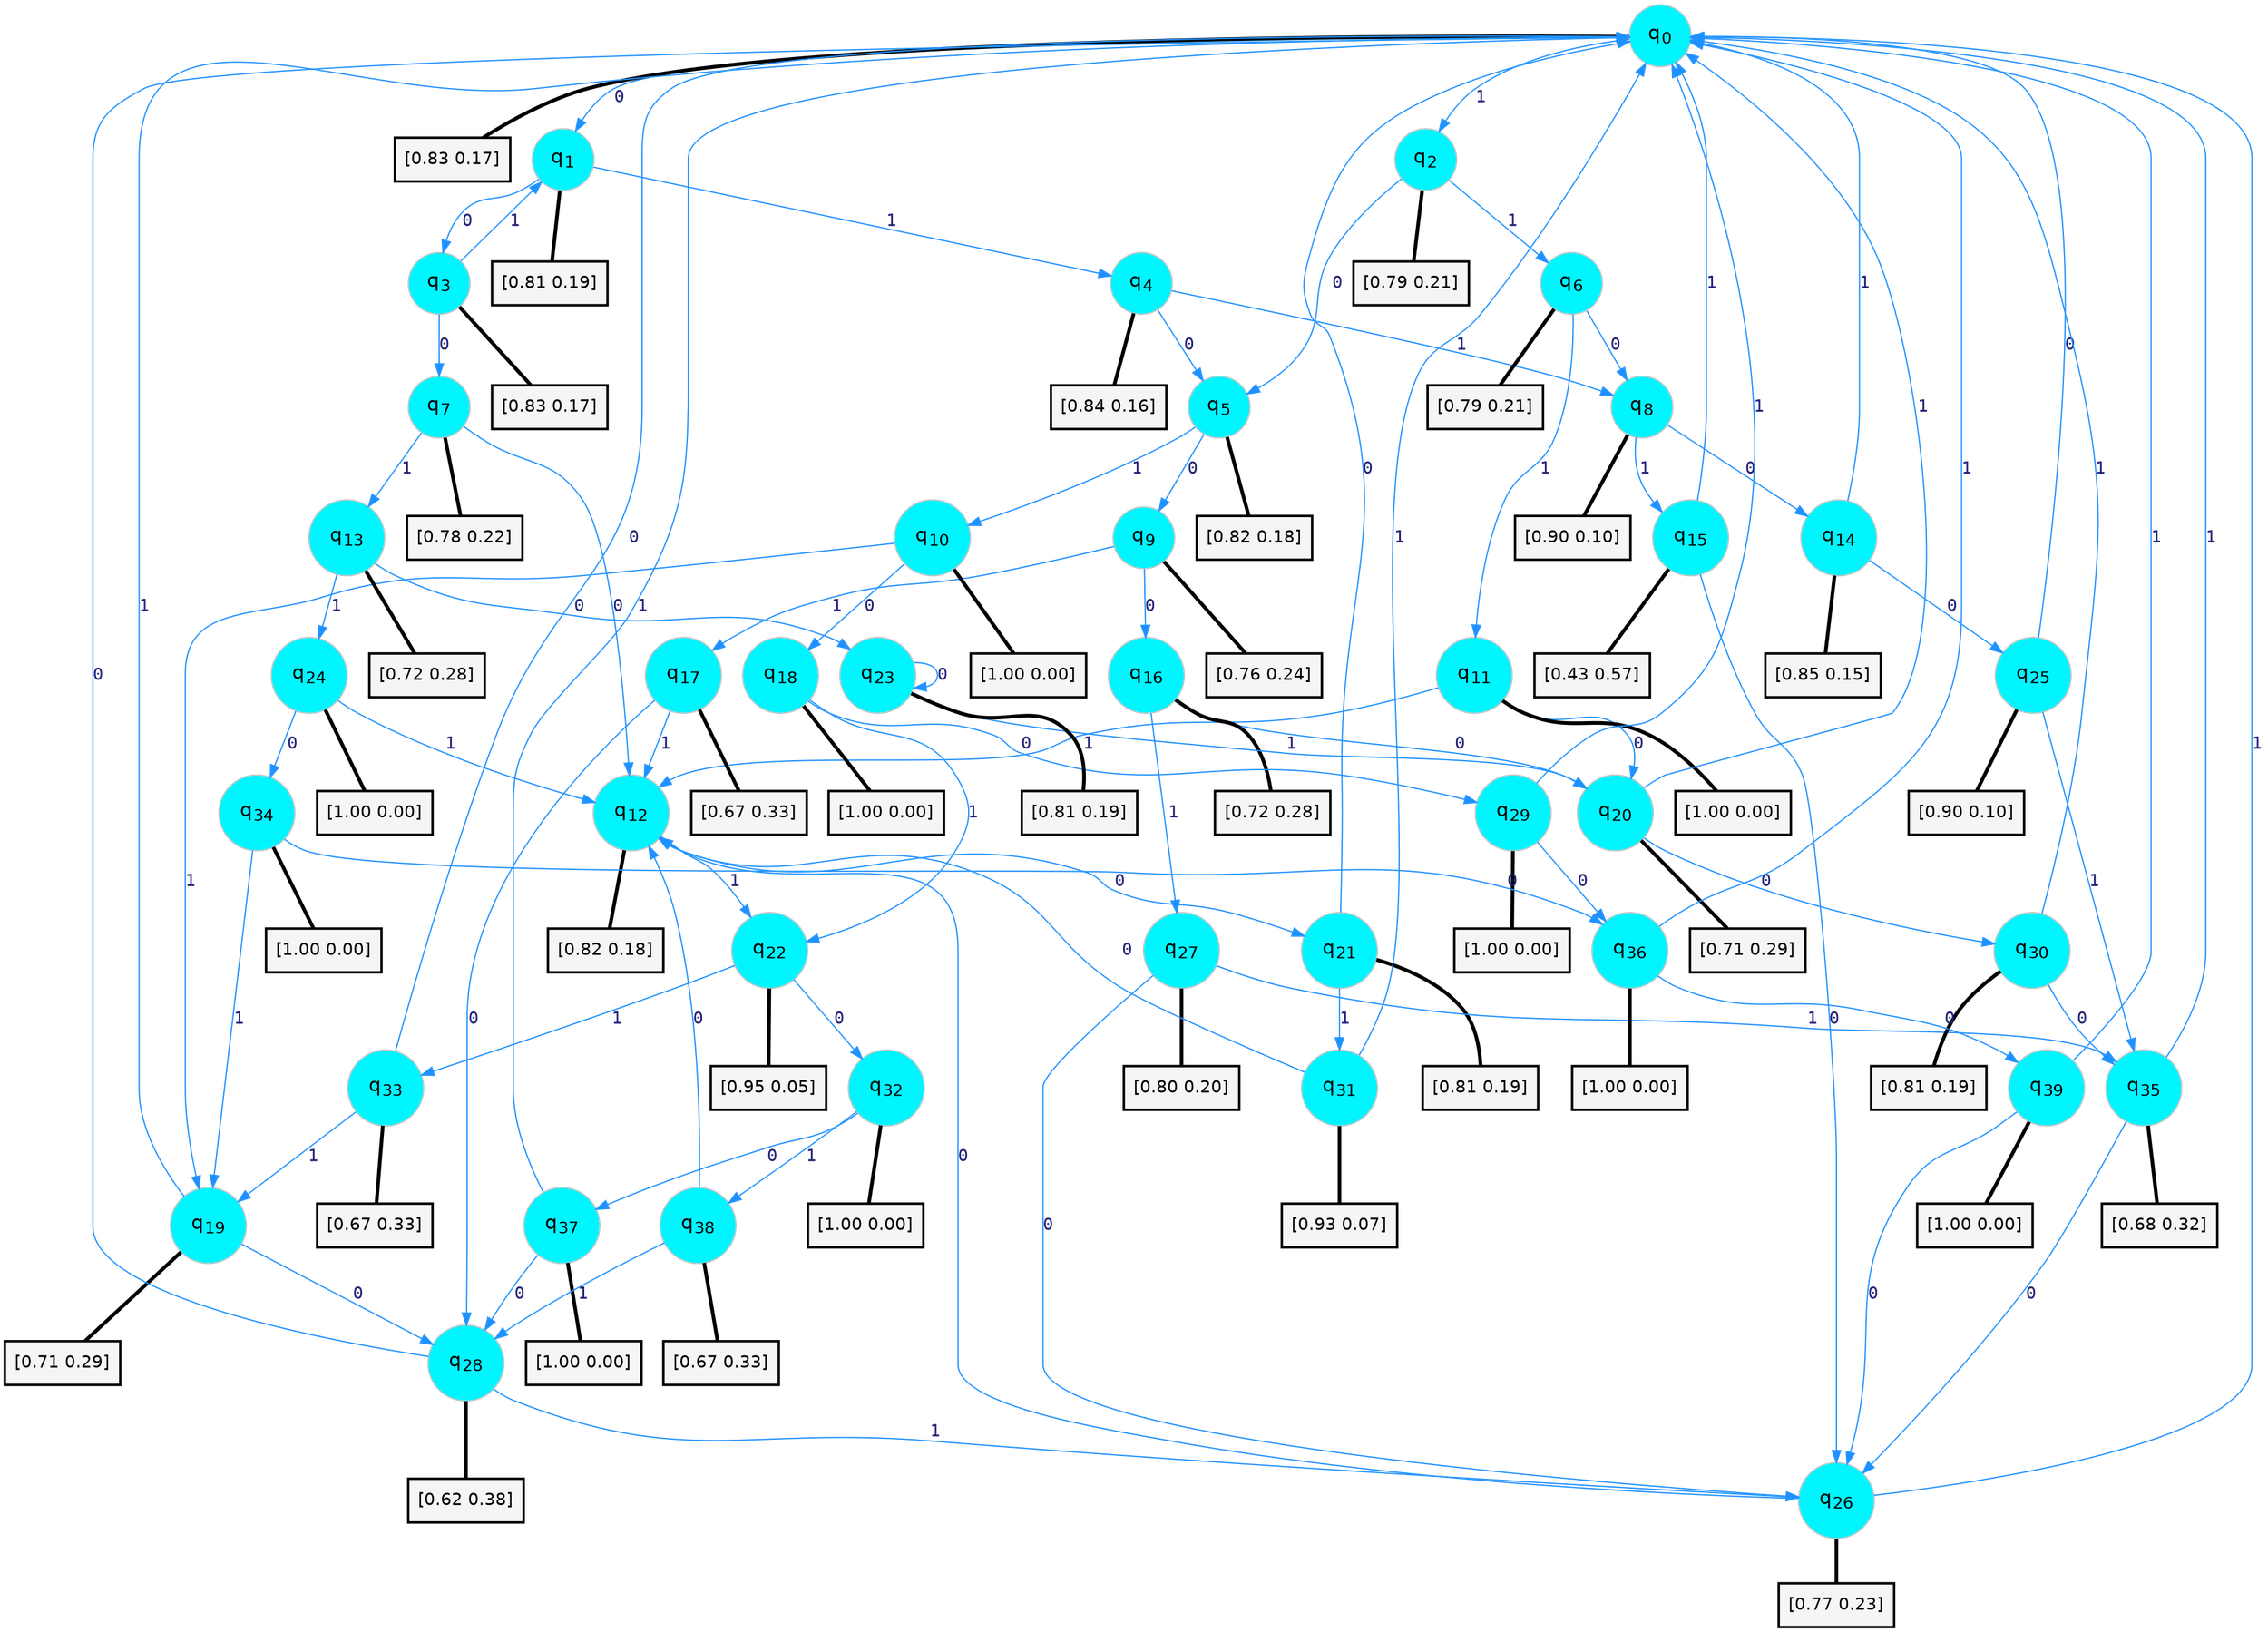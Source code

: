 digraph G {
graph [
bgcolor=transparent, dpi=300, rankdir=TD, size="40,25"];
node [
color=gray, fillcolor=turquoise1, fontcolor=black, fontname=Helvetica, fontsize=16, fontweight=bold, shape=circle, style=filled];
edge [
arrowsize=1, color=dodgerblue1, fontcolor=midnightblue, fontname=courier, fontweight=bold, penwidth=1, style=solid, weight=20];
0[label=<q<SUB>0</SUB>>];
1[label=<q<SUB>1</SUB>>];
2[label=<q<SUB>2</SUB>>];
3[label=<q<SUB>3</SUB>>];
4[label=<q<SUB>4</SUB>>];
5[label=<q<SUB>5</SUB>>];
6[label=<q<SUB>6</SUB>>];
7[label=<q<SUB>7</SUB>>];
8[label=<q<SUB>8</SUB>>];
9[label=<q<SUB>9</SUB>>];
10[label=<q<SUB>10</SUB>>];
11[label=<q<SUB>11</SUB>>];
12[label=<q<SUB>12</SUB>>];
13[label=<q<SUB>13</SUB>>];
14[label=<q<SUB>14</SUB>>];
15[label=<q<SUB>15</SUB>>];
16[label=<q<SUB>16</SUB>>];
17[label=<q<SUB>17</SUB>>];
18[label=<q<SUB>18</SUB>>];
19[label=<q<SUB>19</SUB>>];
20[label=<q<SUB>20</SUB>>];
21[label=<q<SUB>21</SUB>>];
22[label=<q<SUB>22</SUB>>];
23[label=<q<SUB>23</SUB>>];
24[label=<q<SUB>24</SUB>>];
25[label=<q<SUB>25</SUB>>];
26[label=<q<SUB>26</SUB>>];
27[label=<q<SUB>27</SUB>>];
28[label=<q<SUB>28</SUB>>];
29[label=<q<SUB>29</SUB>>];
30[label=<q<SUB>30</SUB>>];
31[label=<q<SUB>31</SUB>>];
32[label=<q<SUB>32</SUB>>];
33[label=<q<SUB>33</SUB>>];
34[label=<q<SUB>34</SUB>>];
35[label=<q<SUB>35</SUB>>];
36[label=<q<SUB>36</SUB>>];
37[label=<q<SUB>37</SUB>>];
38[label=<q<SUB>38</SUB>>];
39[label=<q<SUB>39</SUB>>];
40[label="[0.83 0.17]", shape=box,fontcolor=black, fontname=Helvetica, fontsize=14, penwidth=2, fillcolor=whitesmoke,color=black];
41[label="[0.81 0.19]", shape=box,fontcolor=black, fontname=Helvetica, fontsize=14, penwidth=2, fillcolor=whitesmoke,color=black];
42[label="[0.79 0.21]", shape=box,fontcolor=black, fontname=Helvetica, fontsize=14, penwidth=2, fillcolor=whitesmoke,color=black];
43[label="[0.83 0.17]", shape=box,fontcolor=black, fontname=Helvetica, fontsize=14, penwidth=2, fillcolor=whitesmoke,color=black];
44[label="[0.84 0.16]", shape=box,fontcolor=black, fontname=Helvetica, fontsize=14, penwidth=2, fillcolor=whitesmoke,color=black];
45[label="[0.82 0.18]", shape=box,fontcolor=black, fontname=Helvetica, fontsize=14, penwidth=2, fillcolor=whitesmoke,color=black];
46[label="[0.79 0.21]", shape=box,fontcolor=black, fontname=Helvetica, fontsize=14, penwidth=2, fillcolor=whitesmoke,color=black];
47[label="[0.78 0.22]", shape=box,fontcolor=black, fontname=Helvetica, fontsize=14, penwidth=2, fillcolor=whitesmoke,color=black];
48[label="[0.90 0.10]", shape=box,fontcolor=black, fontname=Helvetica, fontsize=14, penwidth=2, fillcolor=whitesmoke,color=black];
49[label="[0.76 0.24]", shape=box,fontcolor=black, fontname=Helvetica, fontsize=14, penwidth=2, fillcolor=whitesmoke,color=black];
50[label="[1.00 0.00]", shape=box,fontcolor=black, fontname=Helvetica, fontsize=14, penwidth=2, fillcolor=whitesmoke,color=black];
51[label="[1.00 0.00]", shape=box,fontcolor=black, fontname=Helvetica, fontsize=14, penwidth=2, fillcolor=whitesmoke,color=black];
52[label="[0.82 0.18]", shape=box,fontcolor=black, fontname=Helvetica, fontsize=14, penwidth=2, fillcolor=whitesmoke,color=black];
53[label="[0.72 0.28]", shape=box,fontcolor=black, fontname=Helvetica, fontsize=14, penwidth=2, fillcolor=whitesmoke,color=black];
54[label="[0.85 0.15]", shape=box,fontcolor=black, fontname=Helvetica, fontsize=14, penwidth=2, fillcolor=whitesmoke,color=black];
55[label="[0.43 0.57]", shape=box,fontcolor=black, fontname=Helvetica, fontsize=14, penwidth=2, fillcolor=whitesmoke,color=black];
56[label="[0.72 0.28]", shape=box,fontcolor=black, fontname=Helvetica, fontsize=14, penwidth=2, fillcolor=whitesmoke,color=black];
57[label="[0.67 0.33]", shape=box,fontcolor=black, fontname=Helvetica, fontsize=14, penwidth=2, fillcolor=whitesmoke,color=black];
58[label="[1.00 0.00]", shape=box,fontcolor=black, fontname=Helvetica, fontsize=14, penwidth=2, fillcolor=whitesmoke,color=black];
59[label="[0.71 0.29]", shape=box,fontcolor=black, fontname=Helvetica, fontsize=14, penwidth=2, fillcolor=whitesmoke,color=black];
60[label="[0.71 0.29]", shape=box,fontcolor=black, fontname=Helvetica, fontsize=14, penwidth=2, fillcolor=whitesmoke,color=black];
61[label="[0.81 0.19]", shape=box,fontcolor=black, fontname=Helvetica, fontsize=14, penwidth=2, fillcolor=whitesmoke,color=black];
62[label="[0.95 0.05]", shape=box,fontcolor=black, fontname=Helvetica, fontsize=14, penwidth=2, fillcolor=whitesmoke,color=black];
63[label="[0.81 0.19]", shape=box,fontcolor=black, fontname=Helvetica, fontsize=14, penwidth=2, fillcolor=whitesmoke,color=black];
64[label="[1.00 0.00]", shape=box,fontcolor=black, fontname=Helvetica, fontsize=14, penwidth=2, fillcolor=whitesmoke,color=black];
65[label="[0.90 0.10]", shape=box,fontcolor=black, fontname=Helvetica, fontsize=14, penwidth=2, fillcolor=whitesmoke,color=black];
66[label="[0.77 0.23]", shape=box,fontcolor=black, fontname=Helvetica, fontsize=14, penwidth=2, fillcolor=whitesmoke,color=black];
67[label="[0.80 0.20]", shape=box,fontcolor=black, fontname=Helvetica, fontsize=14, penwidth=2, fillcolor=whitesmoke,color=black];
68[label="[0.62 0.38]", shape=box,fontcolor=black, fontname=Helvetica, fontsize=14, penwidth=2, fillcolor=whitesmoke,color=black];
69[label="[1.00 0.00]", shape=box,fontcolor=black, fontname=Helvetica, fontsize=14, penwidth=2, fillcolor=whitesmoke,color=black];
70[label="[0.81 0.19]", shape=box,fontcolor=black, fontname=Helvetica, fontsize=14, penwidth=2, fillcolor=whitesmoke,color=black];
71[label="[0.93 0.07]", shape=box,fontcolor=black, fontname=Helvetica, fontsize=14, penwidth=2, fillcolor=whitesmoke,color=black];
72[label="[1.00 0.00]", shape=box,fontcolor=black, fontname=Helvetica, fontsize=14, penwidth=2, fillcolor=whitesmoke,color=black];
73[label="[0.67 0.33]", shape=box,fontcolor=black, fontname=Helvetica, fontsize=14, penwidth=2, fillcolor=whitesmoke,color=black];
74[label="[1.00 0.00]", shape=box,fontcolor=black, fontname=Helvetica, fontsize=14, penwidth=2, fillcolor=whitesmoke,color=black];
75[label="[0.68 0.32]", shape=box,fontcolor=black, fontname=Helvetica, fontsize=14, penwidth=2, fillcolor=whitesmoke,color=black];
76[label="[1.00 0.00]", shape=box,fontcolor=black, fontname=Helvetica, fontsize=14, penwidth=2, fillcolor=whitesmoke,color=black];
77[label="[1.00 0.00]", shape=box,fontcolor=black, fontname=Helvetica, fontsize=14, penwidth=2, fillcolor=whitesmoke,color=black];
78[label="[0.67 0.33]", shape=box,fontcolor=black, fontname=Helvetica, fontsize=14, penwidth=2, fillcolor=whitesmoke,color=black];
79[label="[1.00 0.00]", shape=box,fontcolor=black, fontname=Helvetica, fontsize=14, penwidth=2, fillcolor=whitesmoke,color=black];
0->1 [label=0];
0->2 [label=1];
0->40 [arrowhead=none, penwidth=3,color=black];
1->3 [label=0];
1->4 [label=1];
1->41 [arrowhead=none, penwidth=3,color=black];
2->5 [label=0];
2->6 [label=1];
2->42 [arrowhead=none, penwidth=3,color=black];
3->7 [label=0];
3->1 [label=1];
3->43 [arrowhead=none, penwidth=3,color=black];
4->5 [label=0];
4->8 [label=1];
4->44 [arrowhead=none, penwidth=3,color=black];
5->9 [label=0];
5->10 [label=1];
5->45 [arrowhead=none, penwidth=3,color=black];
6->8 [label=0];
6->11 [label=1];
6->46 [arrowhead=none, penwidth=3,color=black];
7->12 [label=0];
7->13 [label=1];
7->47 [arrowhead=none, penwidth=3,color=black];
8->14 [label=0];
8->15 [label=1];
8->48 [arrowhead=none, penwidth=3,color=black];
9->16 [label=0];
9->17 [label=1];
9->49 [arrowhead=none, penwidth=3,color=black];
10->18 [label=0];
10->19 [label=1];
10->50 [arrowhead=none, penwidth=3,color=black];
11->20 [label=0];
11->12 [label=1];
11->51 [arrowhead=none, penwidth=3,color=black];
12->21 [label=0];
12->22 [label=1];
12->52 [arrowhead=none, penwidth=3,color=black];
13->23 [label=0];
13->24 [label=1];
13->53 [arrowhead=none, penwidth=3,color=black];
14->25 [label=0];
14->0 [label=1];
14->54 [arrowhead=none, penwidth=3,color=black];
15->26 [label=0];
15->0 [label=1];
15->55 [arrowhead=none, penwidth=3,color=black];
16->20 [label=0];
16->27 [label=1];
16->56 [arrowhead=none, penwidth=3,color=black];
17->28 [label=0];
17->12 [label=1];
17->57 [arrowhead=none, penwidth=3,color=black];
18->29 [label=0];
18->22 [label=1];
18->58 [arrowhead=none, penwidth=3,color=black];
19->28 [label=0];
19->0 [label=1];
19->59 [arrowhead=none, penwidth=3,color=black];
20->30 [label=0];
20->0 [label=1];
20->60 [arrowhead=none, penwidth=3,color=black];
21->0 [label=0];
21->31 [label=1];
21->61 [arrowhead=none, penwidth=3,color=black];
22->32 [label=0];
22->33 [label=1];
22->62 [arrowhead=none, penwidth=3,color=black];
23->23 [label=0];
23->20 [label=1];
23->63 [arrowhead=none, penwidth=3,color=black];
24->34 [label=0];
24->12 [label=1];
24->64 [arrowhead=none, penwidth=3,color=black];
25->0 [label=0];
25->35 [label=1];
25->65 [arrowhead=none, penwidth=3,color=black];
26->12 [label=0];
26->0 [label=1];
26->66 [arrowhead=none, penwidth=3,color=black];
27->26 [label=0];
27->35 [label=1];
27->67 [arrowhead=none, penwidth=3,color=black];
28->0 [label=0];
28->26 [label=1];
28->68 [arrowhead=none, penwidth=3,color=black];
29->36 [label=0];
29->0 [label=1];
29->69 [arrowhead=none, penwidth=3,color=black];
30->35 [label=0];
30->0 [label=1];
30->70 [arrowhead=none, penwidth=3,color=black];
31->12 [label=0];
31->0 [label=1];
31->71 [arrowhead=none, penwidth=3,color=black];
32->37 [label=0];
32->38 [label=1];
32->72 [arrowhead=none, penwidth=3,color=black];
33->0 [label=0];
33->19 [label=1];
33->73 [arrowhead=none, penwidth=3,color=black];
34->36 [label=0];
34->19 [label=1];
34->74 [arrowhead=none, penwidth=3,color=black];
35->26 [label=0];
35->0 [label=1];
35->75 [arrowhead=none, penwidth=3,color=black];
36->39 [label=0];
36->0 [label=1];
36->76 [arrowhead=none, penwidth=3,color=black];
37->28 [label=0];
37->0 [label=1];
37->77 [arrowhead=none, penwidth=3,color=black];
38->12 [label=0];
38->28 [label=1];
38->78 [arrowhead=none, penwidth=3,color=black];
39->26 [label=0];
39->0 [label=1];
39->79 [arrowhead=none, penwidth=3,color=black];
}
